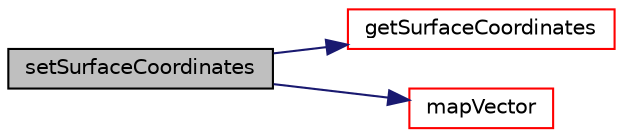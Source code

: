 digraph "setSurfaceCoordinates"
{
  bgcolor="transparent";
  edge [fontname="Helvetica",fontsize="10",labelfontname="Helvetica",labelfontsize="10"];
  node [fontname="Helvetica",fontsize="10",shape=record];
  rankdir="LR";
  Node94 [label="setSurfaceCoordinates",height=0.2,width=0.4,color="black", fillcolor="grey75", style="filled", fontcolor="black"];
  Node94 -> Node95 [color="midnightblue",fontsize="10",style="solid",fontname="Helvetica"];
  Node95 [label="getSurfaceCoordinates",height=0.2,width=0.4,color="red",URL="$classdafoam_1_1pyDAFoam_1_1PYDAFOAM.html#a0df62fe3472c26745359c34ac02663db"];
  Node94 -> Node97 [color="midnightblue",fontsize="10",style="solid",fontname="Helvetica"];
  Node97 [label="mapVector",height=0.2,width=0.4,color="red",URL="$classdafoam_1_1pyDAFoam_1_1PYDAFOAM.html#ab99bf2b8eef3a3a3dc9130cfe361a672"];
}
